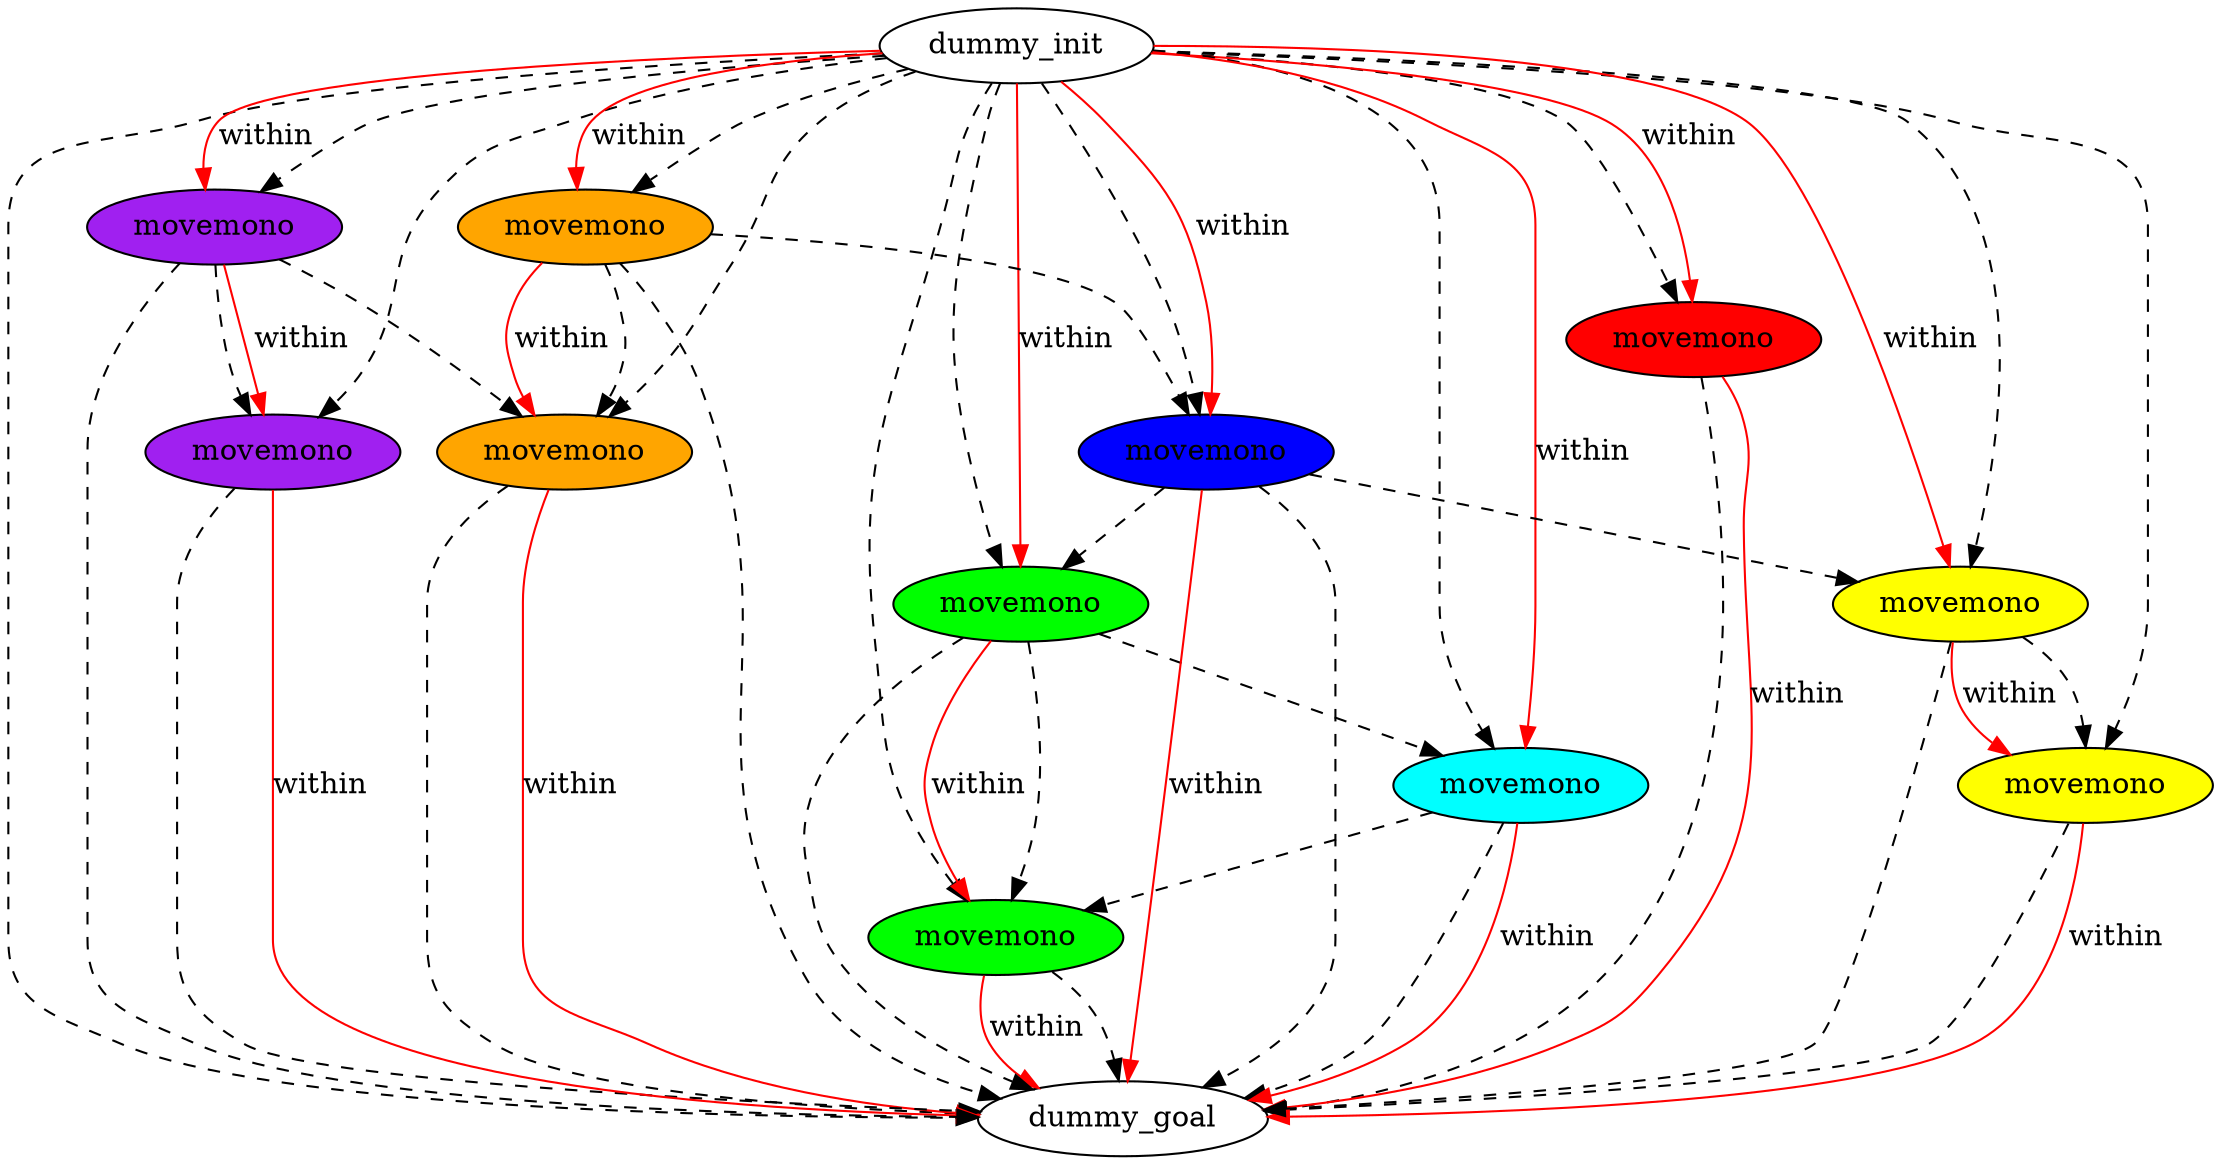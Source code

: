 digraph {
	"4e1c6d6a-7b82-ff4c-5473-04460a88bdd7" [label=dummy_init fillcolor=white style=filled]
	"8d129c6c-8a75-9c6e-d096-f682aab09b08" [label=dummy_goal fillcolor=white style=filled]
	"6bd95a4f-37bf-fcbd-87a4-53041ff3a9f8" [label=movemono fillcolor=orange style=filled]
	"be07d0c9-7154-5572-7aac-3fd3bc376bf5" [label=movemono fillcolor=green style=filled]
	"5ef59cd3-e078-b2d6-e92c-b8ed8fa05149" [label=movemono fillcolor=green style=filled]
	"ae326c53-ad9e-9a10-a9c1-5adc6232287c" [label=movemono fillcolor=red style=filled]
	"bc065165-4882-8331-2bc1-1d296698b733" [label=movemono fillcolor=purple style=filled]
	"138d41d8-2a7b-5c60-d189-a33038ed6767" [label=movemono fillcolor=purple style=filled]
	"e3f930c6-fea6-08ae-6a7b-9fb836890dff" [label=movemono fillcolor=yellow style=filled]
	"07399d2c-7720-208d-cfb7-4087f11fec60" [label=movemono fillcolor=yellow style=filled]
	"86a61c2f-9b10-822d-b6f9-f08eec1ea2d3" [label=movemono fillcolor=cyan style=filled]
	"87de9cb5-56f3-c0f6-3684-e8c054a1a7a8" [label=movemono fillcolor=blue style=filled]
	"08225318-464b-53f2-6bf7-889a28df781e" [label=movemono fillcolor=orange style=filled]
	"86a61c2f-9b10-822d-b6f9-f08eec1ea2d3" -> "8d129c6c-8a75-9c6e-d096-f682aab09b08" [color=black style=dashed]
	"08225318-464b-53f2-6bf7-889a28df781e" -> "6bd95a4f-37bf-fcbd-87a4-53041ff3a9f8" [color=black style=dashed]
	"08225318-464b-53f2-6bf7-889a28df781e" -> "87de9cb5-56f3-c0f6-3684-e8c054a1a7a8" [color=black style=dashed]
	"bc065165-4882-8331-2bc1-1d296698b733" -> "8d129c6c-8a75-9c6e-d096-f682aab09b08" [color=black style=dashed]
	"4e1c6d6a-7b82-ff4c-5473-04460a88bdd7" -> "5ef59cd3-e078-b2d6-e92c-b8ed8fa05149" [color=black style=dashed]
	"138d41d8-2a7b-5c60-d189-a33038ed6767" -> "8d129c6c-8a75-9c6e-d096-f682aab09b08" [color=black style=dashed]
	"6bd95a4f-37bf-fcbd-87a4-53041ff3a9f8" -> "8d129c6c-8a75-9c6e-d096-f682aab09b08" [color=black style=dashed]
	"86a61c2f-9b10-822d-b6f9-f08eec1ea2d3" -> "be07d0c9-7154-5572-7aac-3fd3bc376bf5" [color=black style=dashed]
	"87de9cb5-56f3-c0f6-3684-e8c054a1a7a8" -> "8d129c6c-8a75-9c6e-d096-f682aab09b08" [color=black style=dashed]
	"4e1c6d6a-7b82-ff4c-5473-04460a88bdd7" -> "e3f930c6-fea6-08ae-6a7b-9fb836890dff" [color=black style=dashed]
	"4e1c6d6a-7b82-ff4c-5473-04460a88bdd7" -> "ae326c53-ad9e-9a10-a9c1-5adc6232287c" [color=black style=dashed]
	"87de9cb5-56f3-c0f6-3684-e8c054a1a7a8" -> "5ef59cd3-e078-b2d6-e92c-b8ed8fa05149" [color=black style=dashed]
	"4e1c6d6a-7b82-ff4c-5473-04460a88bdd7" -> "8d129c6c-8a75-9c6e-d096-f682aab09b08" [color=black style=dashed]
	"4e1c6d6a-7b82-ff4c-5473-04460a88bdd7" -> "be07d0c9-7154-5572-7aac-3fd3bc376bf5" [color=black style=dashed]
	"07399d2c-7720-208d-cfb7-4087f11fec60" -> "8d129c6c-8a75-9c6e-d096-f682aab09b08" [color=black style=dashed]
	"4e1c6d6a-7b82-ff4c-5473-04460a88bdd7" -> "08225318-464b-53f2-6bf7-889a28df781e" [color=black style=dashed]
	"07399d2c-7720-208d-cfb7-4087f11fec60" -> "e3f930c6-fea6-08ae-6a7b-9fb836890dff" [color=black style=dashed]
	"5ef59cd3-e078-b2d6-e92c-b8ed8fa05149" -> "86a61c2f-9b10-822d-b6f9-f08eec1ea2d3" [color=black style=dashed]
	"ae326c53-ad9e-9a10-a9c1-5adc6232287c" -> "8d129c6c-8a75-9c6e-d096-f682aab09b08" [color=black style=dashed]
	"138d41d8-2a7b-5c60-d189-a33038ed6767" -> "6bd95a4f-37bf-fcbd-87a4-53041ff3a9f8" [color=black style=dashed]
	"e3f930c6-fea6-08ae-6a7b-9fb836890dff" -> "8d129c6c-8a75-9c6e-d096-f682aab09b08" [color=black style=dashed]
	"08225318-464b-53f2-6bf7-889a28df781e" -> "8d129c6c-8a75-9c6e-d096-f682aab09b08" [color=black style=dashed]
	"4e1c6d6a-7b82-ff4c-5473-04460a88bdd7" -> "07399d2c-7720-208d-cfb7-4087f11fec60" [color=black style=dashed]
	"be07d0c9-7154-5572-7aac-3fd3bc376bf5" -> "8d129c6c-8a75-9c6e-d096-f682aab09b08" [color=black style=dashed]
	"138d41d8-2a7b-5c60-d189-a33038ed6767" -> "bc065165-4882-8331-2bc1-1d296698b733" [color=black style=dashed]
	"4e1c6d6a-7b82-ff4c-5473-04460a88bdd7" -> "bc065165-4882-8331-2bc1-1d296698b733" [color=black style=dashed]
	"5ef59cd3-e078-b2d6-e92c-b8ed8fa05149" -> "be07d0c9-7154-5572-7aac-3fd3bc376bf5" [color=black style=dashed]
	"4e1c6d6a-7b82-ff4c-5473-04460a88bdd7" -> "86a61c2f-9b10-822d-b6f9-f08eec1ea2d3" [color=black style=dashed]
	"87de9cb5-56f3-c0f6-3684-e8c054a1a7a8" -> "07399d2c-7720-208d-cfb7-4087f11fec60" [color=black style=dashed]
	"4e1c6d6a-7b82-ff4c-5473-04460a88bdd7" -> "87de9cb5-56f3-c0f6-3684-e8c054a1a7a8" [color=black style=dashed]
	"4e1c6d6a-7b82-ff4c-5473-04460a88bdd7" -> "6bd95a4f-37bf-fcbd-87a4-53041ff3a9f8" [color=black style=dashed]
	"4e1c6d6a-7b82-ff4c-5473-04460a88bdd7" -> "138d41d8-2a7b-5c60-d189-a33038ed6767" [color=black style=dashed]
	"5ef59cd3-e078-b2d6-e92c-b8ed8fa05149" -> "8d129c6c-8a75-9c6e-d096-f682aab09b08" [color=black style=dashed]
	"be07d0c9-7154-5572-7aac-3fd3bc376bf5" -> "8d129c6c-8a75-9c6e-d096-f682aab09b08" [label=within color=red]
	"138d41d8-2a7b-5c60-d189-a33038ed6767" -> "bc065165-4882-8331-2bc1-1d296698b733" [label=within color=red]
	"4e1c6d6a-7b82-ff4c-5473-04460a88bdd7" -> "86a61c2f-9b10-822d-b6f9-f08eec1ea2d3" [label=within color=red]
	"07399d2c-7720-208d-cfb7-4087f11fec60" -> "e3f930c6-fea6-08ae-6a7b-9fb836890dff" [label=within color=red]
	"87de9cb5-56f3-c0f6-3684-e8c054a1a7a8" -> "8d129c6c-8a75-9c6e-d096-f682aab09b08" [label=within color=red]
	"4e1c6d6a-7b82-ff4c-5473-04460a88bdd7" -> "87de9cb5-56f3-c0f6-3684-e8c054a1a7a8" [label=within color=red]
	"4e1c6d6a-7b82-ff4c-5473-04460a88bdd7" -> "5ef59cd3-e078-b2d6-e92c-b8ed8fa05149" [label=within color=red]
	"ae326c53-ad9e-9a10-a9c1-5adc6232287c" -> "8d129c6c-8a75-9c6e-d096-f682aab09b08" [label=within color=red]
	"bc065165-4882-8331-2bc1-1d296698b733" -> "8d129c6c-8a75-9c6e-d096-f682aab09b08" [label=within color=red]
	"6bd95a4f-37bf-fcbd-87a4-53041ff3a9f8" -> "8d129c6c-8a75-9c6e-d096-f682aab09b08" [label=within color=red]
	"4e1c6d6a-7b82-ff4c-5473-04460a88bdd7" -> "138d41d8-2a7b-5c60-d189-a33038ed6767" [label=within color=red]
	"86a61c2f-9b10-822d-b6f9-f08eec1ea2d3" -> "8d129c6c-8a75-9c6e-d096-f682aab09b08" [label=within color=red]
	"4e1c6d6a-7b82-ff4c-5473-04460a88bdd7" -> "07399d2c-7720-208d-cfb7-4087f11fec60" [label=within color=red]
	"4e1c6d6a-7b82-ff4c-5473-04460a88bdd7" -> "08225318-464b-53f2-6bf7-889a28df781e" [label=within color=red]
	"08225318-464b-53f2-6bf7-889a28df781e" -> "6bd95a4f-37bf-fcbd-87a4-53041ff3a9f8" [label=within color=red]
	"5ef59cd3-e078-b2d6-e92c-b8ed8fa05149" -> "be07d0c9-7154-5572-7aac-3fd3bc376bf5" [label=within color=red]
	"4e1c6d6a-7b82-ff4c-5473-04460a88bdd7" -> "ae326c53-ad9e-9a10-a9c1-5adc6232287c" [label=within color=red]
	"e3f930c6-fea6-08ae-6a7b-9fb836890dff" -> "8d129c6c-8a75-9c6e-d096-f682aab09b08" [label=within color=red]
}
